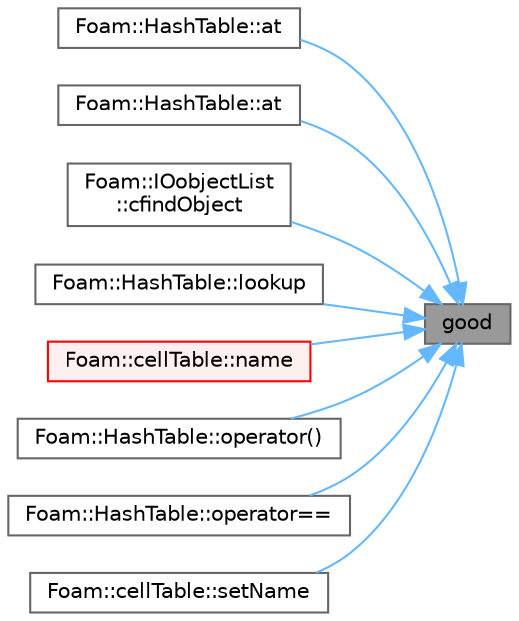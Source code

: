 digraph "good"
{
 // LATEX_PDF_SIZE
  bgcolor="transparent";
  edge [fontname=Helvetica,fontsize=10,labelfontname=Helvetica,labelfontsize=10];
  node [fontname=Helvetica,fontsize=10,shape=box,height=0.2,width=0.4];
  rankdir="RL";
  Node1 [id="Node000001",label="good",height=0.2,width=0.4,color="gray40", fillcolor="grey60", style="filled", fontcolor="black",tooltip=" "];
  Node1 -> Node2 [id="edge1_Node000001_Node000002",dir="back",color="steelblue1",style="solid",tooltip=" "];
  Node2 [id="Node000002",label="Foam::HashTable::at",height=0.2,width=0.4,color="grey40", fillcolor="white", style="filled",URL="$classFoam_1_1HashTable.html#af68c129a35359595bebc83e99bf242ab",tooltip=" "];
  Node1 -> Node3 [id="edge2_Node000001_Node000003",dir="back",color="steelblue1",style="solid",tooltip=" "];
  Node3 [id="Node000003",label="Foam::HashTable::at",height=0.2,width=0.4,color="grey40", fillcolor="white", style="filled",URL="$classFoam_1_1HashTable.html#a4b32e5b0568131e6de842d761d166138",tooltip=" "];
  Node1 -> Node4 [id="edge3_Node000001_Node000004",dir="back",color="steelblue1",style="solid",tooltip=" "];
  Node4 [id="Node000004",label="Foam::IOobjectList\l::cfindObject",height=0.2,width=0.4,color="grey40", fillcolor="white", style="filled",URL="$classFoam_1_1IOobjectList.html#a4b418666ec2ce4349ae38bd44f02a438",tooltip=" "];
  Node1 -> Node5 [id="edge4_Node000001_Node000005",dir="back",color="steelblue1",style="solid",tooltip=" "];
  Node5 [id="Node000005",label="Foam::HashTable::lookup",height=0.2,width=0.4,color="grey40", fillcolor="white", style="filled",URL="$classFoam_1_1HashTable.html#a4b9b0da9142448e8e45004fb006e0674",tooltip=" "];
  Node1 -> Node6 [id="edge5_Node000001_Node000006",dir="back",color="steelblue1",style="solid",tooltip=" "];
  Node6 [id="Node000006",label="Foam::cellTable::name",height=0.2,width=0.4,color="red", fillcolor="#FFF0F0", style="filled",URL="$classFoam_1_1cellTable.html#a9fc3beef59257c80e70bdd3a9073ed85",tooltip=" "];
  Node1 -> Node8 [id="edge6_Node000001_Node000008",dir="back",color="steelblue1",style="solid",tooltip=" "];
  Node8 [id="Node000008",label="Foam::HashTable::operator()",height=0.2,width=0.4,color="grey40", fillcolor="white", style="filled",URL="$classFoam_1_1HashTable.html#a0eb9bed7f4828118b43543391a317eec",tooltip=" "];
  Node1 -> Node9 [id="edge7_Node000001_Node000009",dir="back",color="steelblue1",style="solid",tooltip=" "];
  Node9 [id="Node000009",label="Foam::HashTable::operator==",height=0.2,width=0.4,color="grey40", fillcolor="white", style="filled",URL="$classFoam_1_1HashTable.html#a765e6f1cb0d955849a8face1a730a13b",tooltip=" "];
  Node1 -> Node10 [id="edge8_Node000001_Node000010",dir="back",color="steelblue1",style="solid",tooltip=" "];
  Node10 [id="Node000010",label="Foam::cellTable::setName",height=0.2,width=0.4,color="grey40", fillcolor="white", style="filled",URL="$classFoam_1_1cellTable.html#a5fcf233734543b6d5859d9e23ba94755",tooltip=" "];
}
